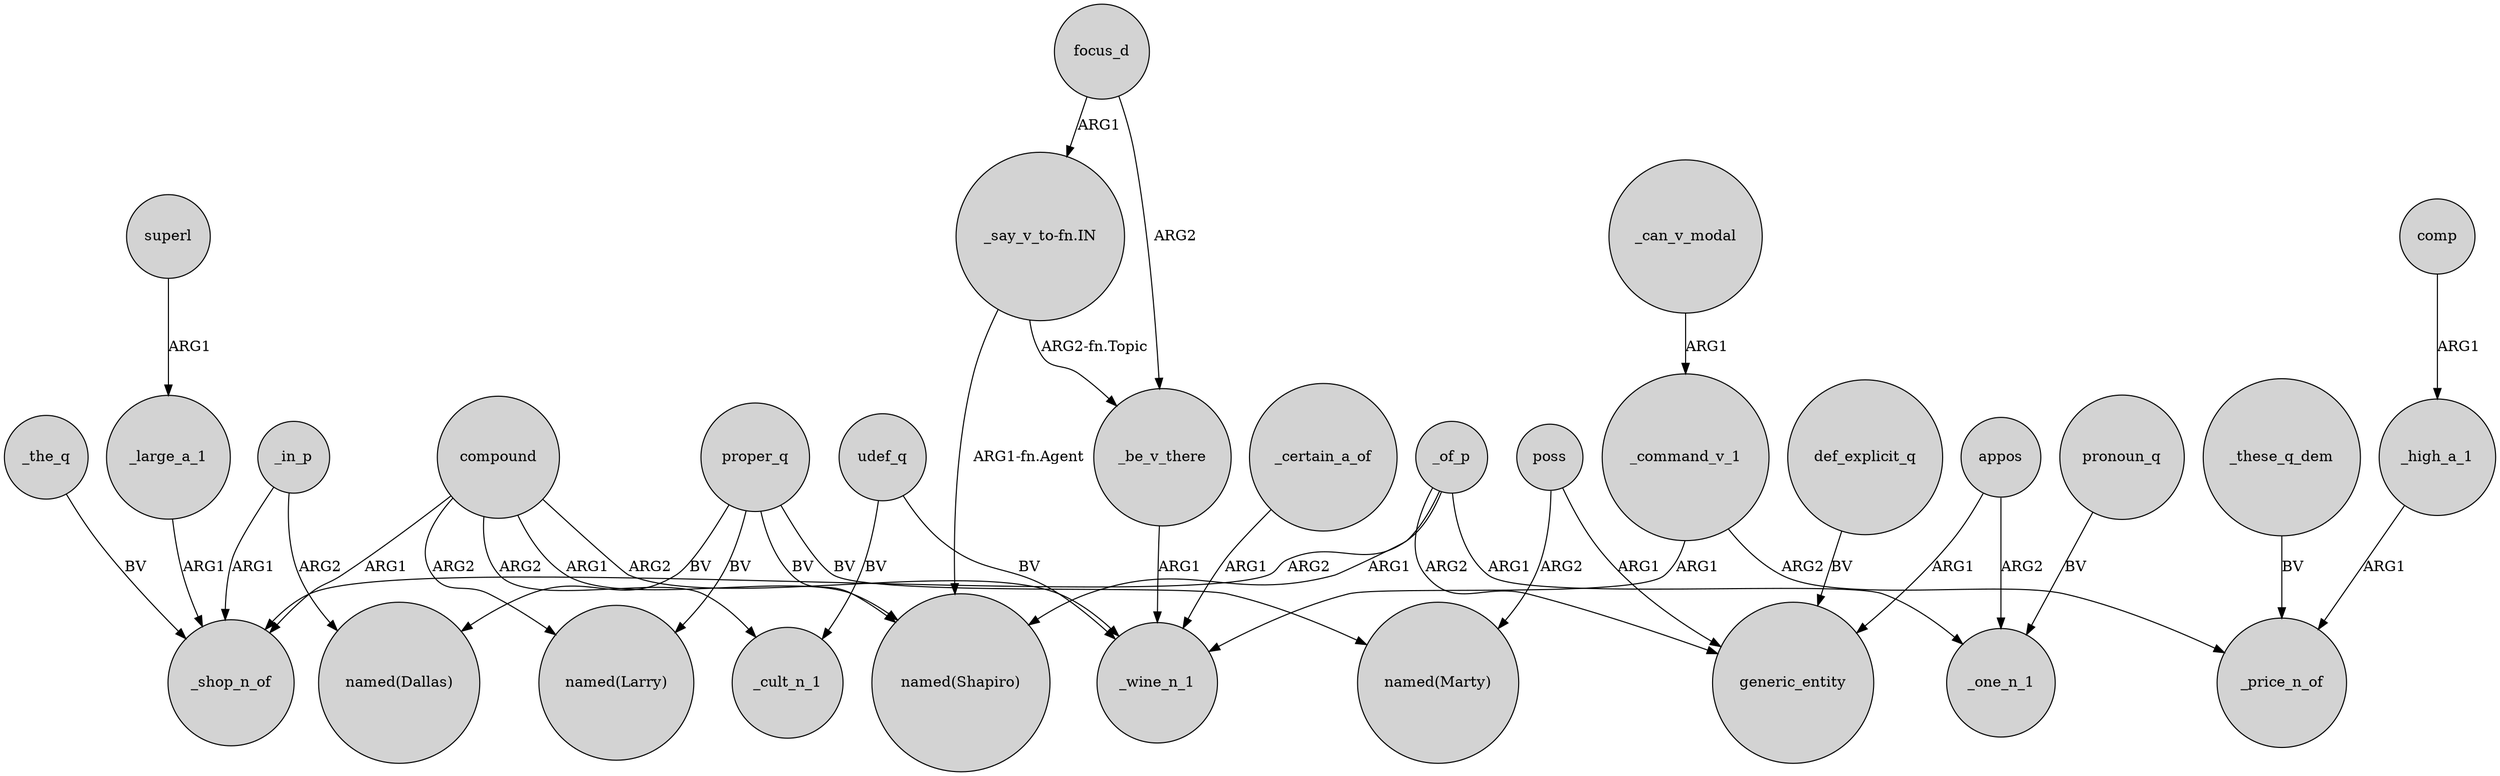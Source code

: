 digraph {
	node [shape=circle style=filled]
	superl -> _large_a_1 [label=ARG1]
	compound -> _cult_n_1 [label=ARG2]
	_these_q_dem -> _price_n_of [label=BV]
	_of_p -> generic_entity [label=ARG2]
	_in_p -> _shop_n_of [label=ARG1]
	_large_a_1 -> _shop_n_of [label=ARG1]
	poss -> generic_entity [label=ARG1]
	appos -> _one_n_1 [label=ARG2]
	_be_v_there -> _wine_n_1 [label=ARG1]
	compound -> _shop_n_of [label=ARG1]
	def_explicit_q -> generic_entity [label=BV]
	comp -> _high_a_1 [label=ARG1]
	_of_p -> _one_n_1 [label=ARG1]
	proper_q -> "named(Shapiro)" [label=BV]
	_certain_a_of -> _wine_n_1 [label=ARG1]
	_command_v_1 -> _price_n_of [label=ARG2]
	proper_q -> "named(Larry)" [label=BV]
	appos -> generic_entity [label=ARG1]
	compound -> _wine_n_1 [label=ARG2]
	_high_a_1 -> _price_n_of [label=ARG1]
	udef_q -> _wine_n_1 [label=BV]
	proper_q -> "named(Marty)" [label=BV]
	udef_q -> _cult_n_1 [label=BV]
	"_say_v_to-fn.IN" -> "named(Shapiro)" [label="ARG1-fn.Agent"]
	"_say_v_to-fn.IN" -> _be_v_there [label="ARG2-fn.Topic"]
	_can_v_modal -> _command_v_1 [label=ARG1]
	pronoun_q -> _one_n_1 [label=BV]
	_command_v_1 -> _wine_n_1 [label=ARG1]
	_the_q -> _shop_n_of [label=BV]
	proper_q -> "named(Dallas)" [label=BV]
	compound -> "named(Larry)" [label=ARG2]
	_of_p -> "named(Shapiro)" [label=ARG1]
	_in_p -> "named(Dallas)" [label=ARG2]
	compound -> "named(Shapiro)" [label=ARG1]
	_of_p -> _shop_n_of [label=ARG2]
	focus_d -> _be_v_there [label=ARG2]
	focus_d -> "_say_v_to-fn.IN" [label=ARG1]
	poss -> "named(Marty)" [label=ARG2]
}
